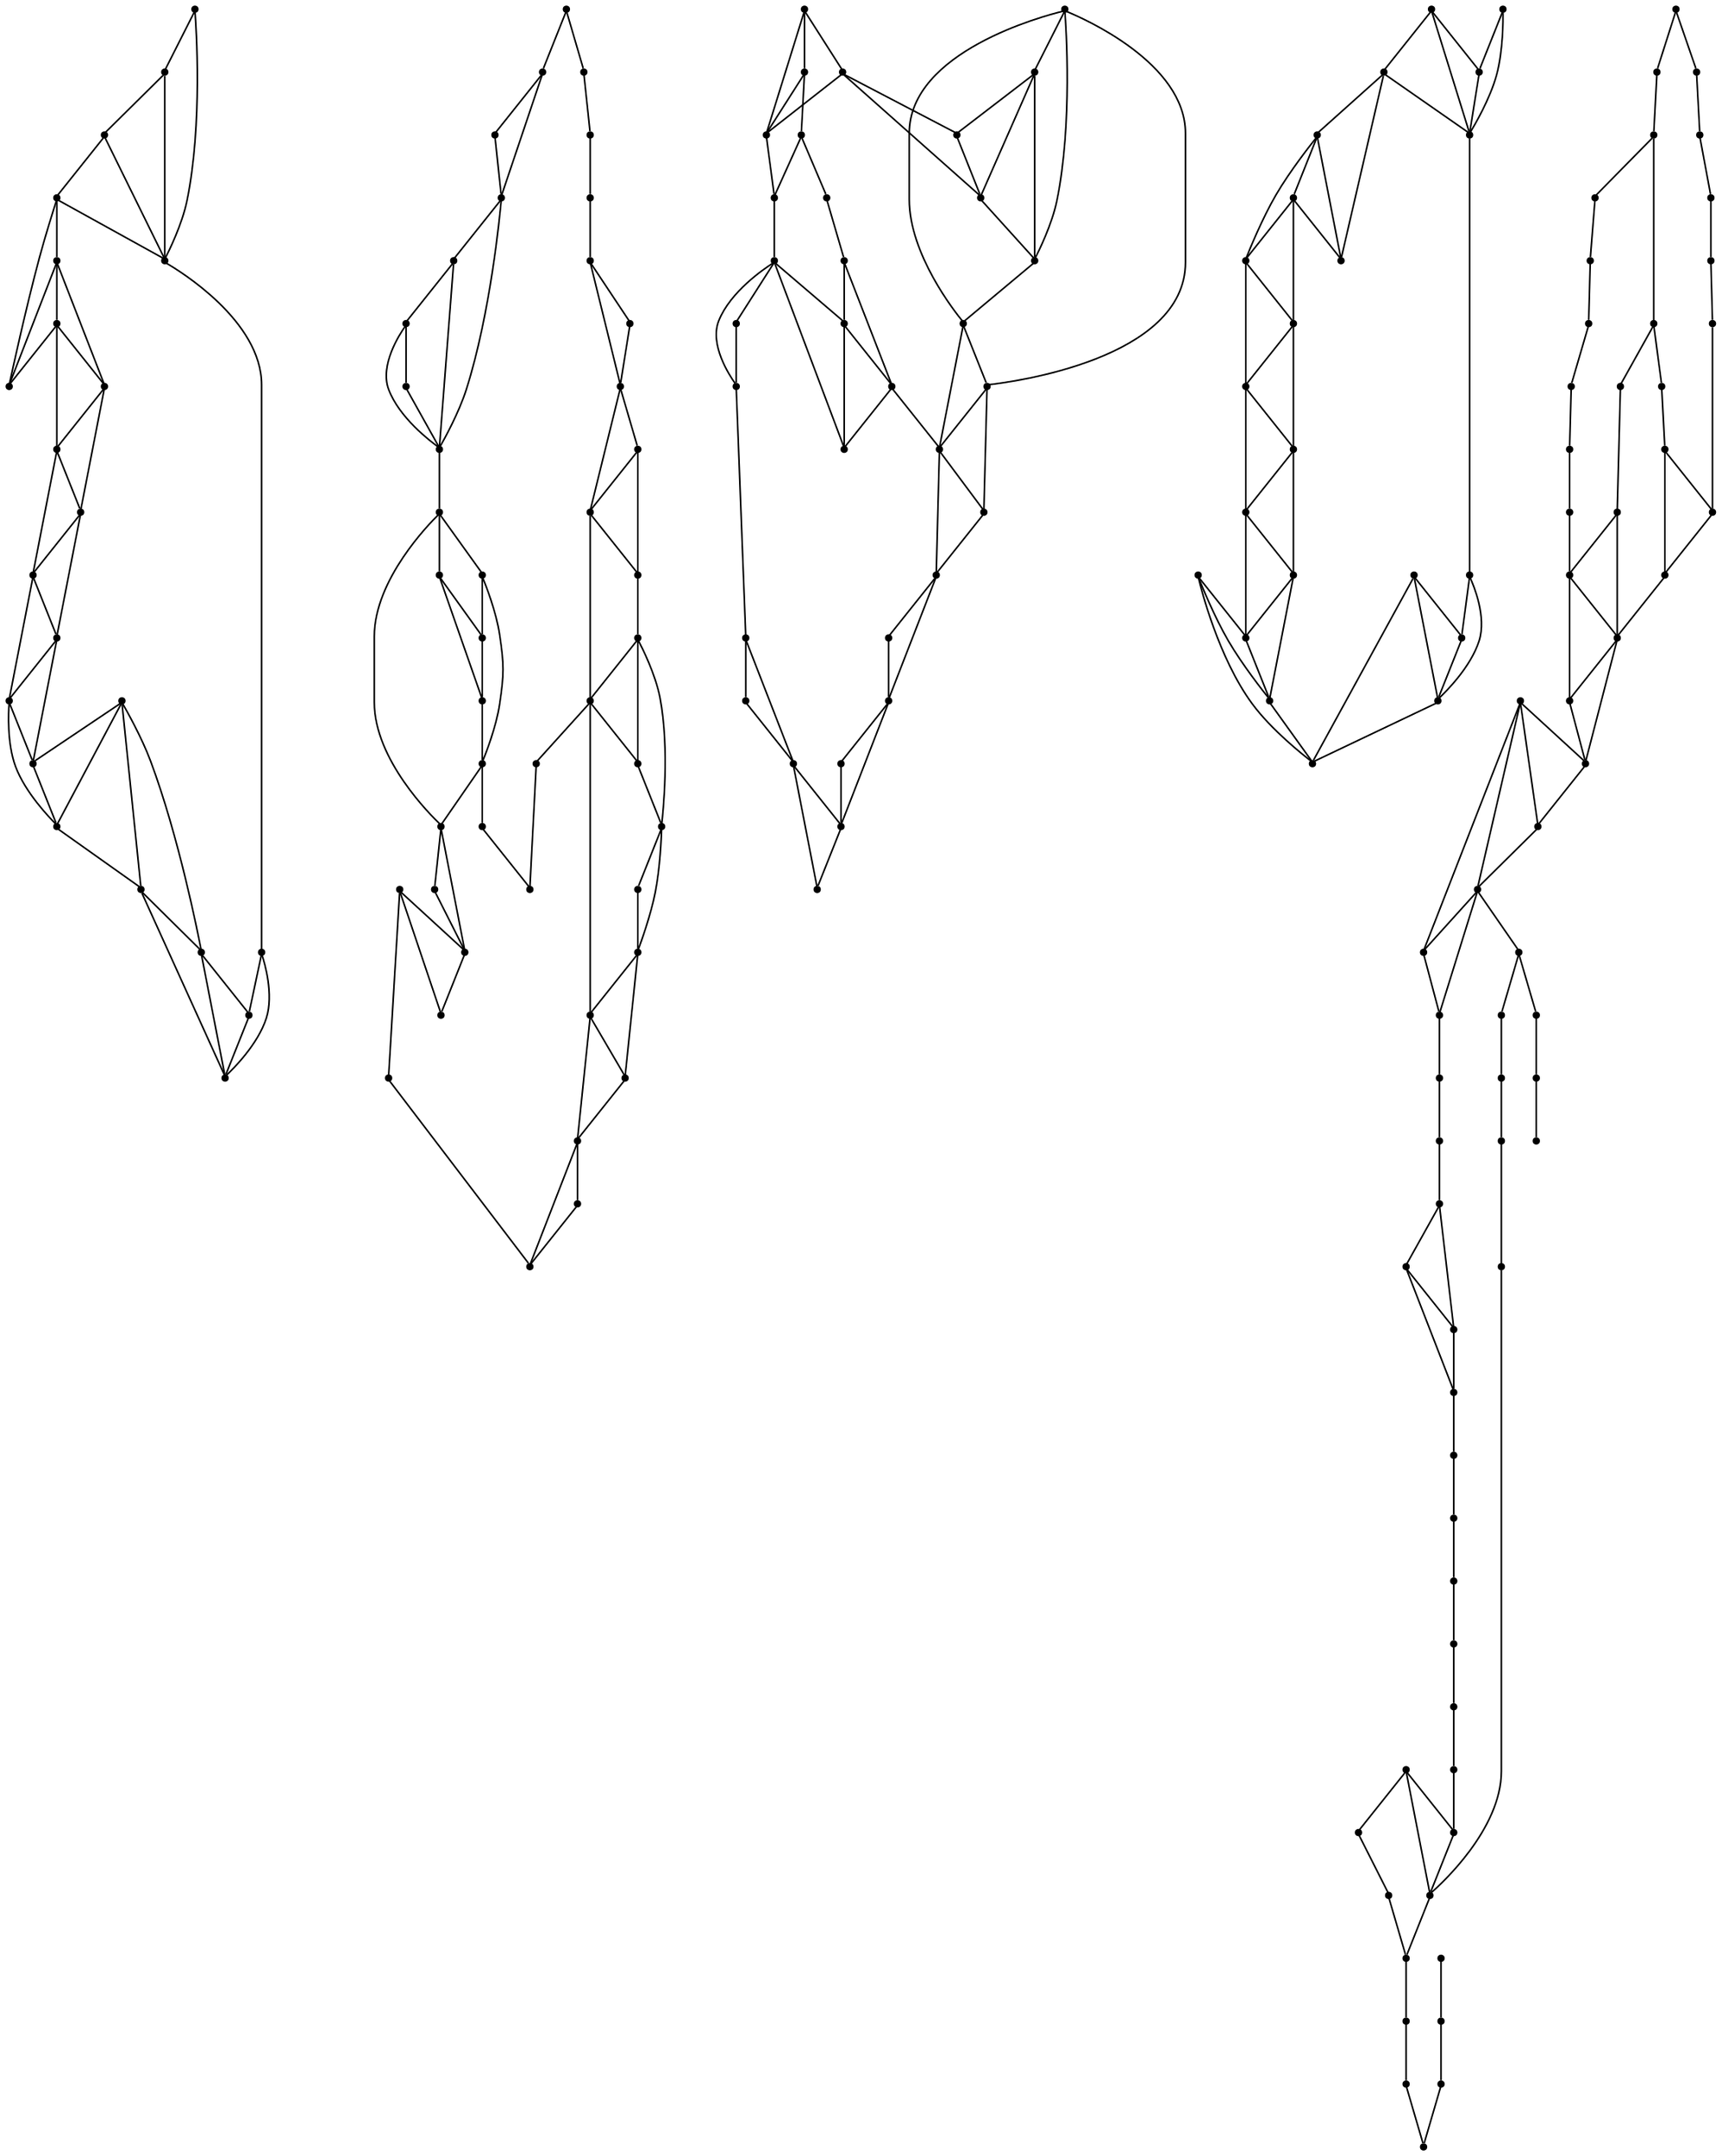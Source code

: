 graph {
  node [shape=point,comment="{\"directed\":false,\"doi\":\"10.1007/11618058_3\",\"figure\":\"6 (1)\"}"]

  v0 [pos="1218.4631586119185,1553.609418078681"]
  v1 [pos="1217.6473292151163,1567.6073225383163"]
  v2 [pos="1215.2875,1579.6771518433295"]
  v3 [pos="1216.2043105014534,1538.642803037584"]
  v4 [pos="1211.5868095930232,1524.0157596314152"]
  v5 [pos="1207.7256495276163,1588.343762561103"]
  v6 [pos="1204.6459484011625,1510.9010847453474"]
  v7 [pos="1205.0585528706397,1594.1094867432316"]
  v8 [pos="1195.8766170058138,1500.389654640774"]
  v9 [pos="1182.7856377180233,1593.4437584920925"]
  v10 [pos="1185.7413699127908,1493.3469287598334"]
  v11 [pos="1174.8445993822675,1490.3531543457707"]
  v12 [pos="1163.7842114825582,1491.6521223430038"]
  v13 [pos="1132.4939634811046,1577.3022166931828"]
  v14 [pos="1180.3320448764534,1760.792747343004"]
  v15 [pos="1180.2539562136628,1752.4823339824081"]
  v16 [pos="1179.4725290697675,1769.069877469957"]
  v17 [pos="1177.1554006177325,1776.4052542094591"]
  v18 [pos="1178.7776162790697,1744.0271528605822"]
  v19 [pos="1176.7813953488371,1736.440737251858"]
  v20 [pos="1174.5768531976746,1783.8344725016952"]
  v21 [pos="1172.2847156613373,1728.4115624471706"]
  v22 [pos="1168.9580305232557,1787.7562991821967"]
  v23 [pos="1170.609434047965,1724.313623909573"]
  v24 [pos="1167.758848110465,1796.5146851583522"]
  v25 [pos="1153.2436727834304,1497.1605451945663"]
  v26 [pos="1158.3456349927328,1713.8687920614282"]
  v27 [pos="1152.0716433502907,1787.9344137553576"]
  v28 [pos="1162.9673646438955,1803.3948731466335"]
  v29 [pos="1160.4168922601743,1803.0646793091498"]
  v30 [pos="1143.7075081758721,1506.3719900493027"]
  v31 [pos="1157.1985646802325,1801.280259295722"]
  v32 [pos="1150.5421738735465,1801.8073868795436"]
  v33 [pos="1154.776258175872,1708.4022037232123"]
  v34 [pos="1149.9472565406977,1704.1927806580268"]
  v35 [pos="1137.682503633721,1706.3396287008327"]
  v36 [pos="1156.0650072674418,1719.4969646179877"]
  v37 [pos="1155.3722247456396,1740.373022560696"]
  v38 [pos="1155.4659883720929,1716.3844577515326"]
  v39 [pos="1153.1488917151164,1704.528156125963"]
  v40 [pos="1152.0174327761627,1701.9907148723007"]
  v41 [pos="1136.0113235828487,1518.66043329678"]
  v42 [pos="1148.1386264534883,1700.8719595317248"]
  v43 [pos="1126.1501498909884,1802.0844292684596"]
  v44 [pos="1130.515515988372,1805.938640439928"]
  v45 [pos="1129.8476925872092,1532.7010623657904"]
  v46 [pos="1094.0409883720931,1715.652163033108"]
  v47 [pos="1127.473269440407,1548.1345009847682"]
  v48 [pos="1124.1497320130811,1561.6823665344914"]
  v49 [pos="1118.911273619186,1588.335497383694"]
  v50 [pos="1120.316710574128,1580.922936602851"]
  v51 [pos="1115.4105741279068,1804.1344157898627"]
  v52 [pos="1107.7101925872093,1801.2813083374701"]
  v53 [pos="1099.715992914244,1797.807390694241"]
  v54 [pos="1092.9939135174418,1792.2271243775092"]
  v55 [pos="1087.1887400072674,1785.3854648316108"]
  v56 [pos="1081.4886809593022,1731.0406835917831"]
  v57 [pos="1083.2692360101744,1723.7053386414252"]
  v58 [pos="1086.9688771802325,1710.6187971476913"]
  v59 [pos="1086.0145167151163,1714.0532008850773"]
  v60 [pos="1082.642046693314,1777.3063174927436"]
  v61 [pos="1079.4247683502906,1768.3865698222519"]
  v62 [pos="1078.1088662790698,1740.0469613119167"]
  v63 [pos="1077.5598292151162,1758.9574011210802"]
  v64 [pos="1077.3212390988372,1749.3365120931667"]
  v65 [pos="1035.1008993459302,1599.4011394226752"]
  v66 [pos="1034.9039448582848,1603.5343956991237"]
  v67 [pos="1037.6398937136628,1590.778206988593"]
  v68 [pos="1035.856238644622,1584.0199303670925"]
  v69 [pos="1033.513070039971,1577.4281652812363"]
  v70 [pos="1026.2961005632267,1571.6146620158554"]
  v71 [pos="1021.2441042877907,1618.143796130439"]
  v72 [pos="1023.798773619186,1568.2812523885768"]
  v73 [pos="1002.8063249454942,1563.3313012167018"]
  v74 [pos="985.3416333575583,1645.1729925517443"]
  v75 [pos="974.4020825763081,1566.1989998861354"]
  v76 [pos="981.5752861555233,1556.1563642863632"]
  v77 [pos="977.9433525617733,1654.5032334371606"]
  v78 [pos="969.593890806686,1647.4511615479191"]
  v79 [pos="966.0348791787791,1549.8802653992377"]
  v80 [pos="962.9885151707849,1622.6813785278998"]
  v81 [pos="958.3543218568313,1547.1073937459987"]
  v82 [pos="964.7221725109011,1640.5761234009467"]
  v83 [pos="962.155007721657,1639.7480479920112"]
  v84 [pos="945.2216592478197,1628.9135766073268"]
  v85 [pos="951.0091865007267,1542.7563500448268"]
  v86 [pos="952.3344363190406,1636.6729251587592"]
  v87 [pos="944.5017396438953,1543.0740189596218"]
  v88 [pos="943.6755450581395,1637.319897815009"]
  v89 [pos="938.9454737463662,1545.659430031399"]
  v90 [pos="932.345296602471,1595.2480149313014"]
  v91 [pos="939.6716728742732,1628.1730167114936"]
  v92 [pos="934.6249068859012,1551.3896775289577"]
  v93 [pos="931.4691042877907,1601.881360217353"]
  v94 [pos="931.5201353561046,1559.3146793091498"]
  v95 [pos="930.155300690407,1569.8156825745307"]
  v96 [pos="929.5051712390988,1580.5104406718615"]
  v97 [pos="831.479671602471,1530.6157263163927"]
  v98 [pos="830.4159202398256,1548.8771589640978"]
  v99 [pos="827.3372206577035,1564.61990595303"]
  v100 [pos="828.5332871547964,1511.0938541138373"]
  v101 [pos="822.508219022529,1492.0104495728217"]
  v102 [pos="817.4728992550872,1575.9261282328964"]
  v103 [pos="813.4554664789244,1474.9021363302272"]
  v104 [pos="813.9930891170059,1583.4479800903998"]
  v105 [pos="802.0158589207849,1461.1927501404484"]
  v106 [pos="784.9376839571221,1582.5782291138373"]
  v107 [pos="788.7956804142442,1452.0021589640978"]
  v108 [pos="774.5805550508721,1448.099024300198"]
  v109 [pos="760.1538971656977,1449.7938307170273"]
  v110 [pos="719.3348610101744,1561.5240248088242"]
  v111 [pos="746.4013422056687,1456.97715998135"]
  v112 [pos="733.9615257085757,1468.9948868795434"]
  v113 [pos="723.9221566133721,1485.0261203491887"]
  v114 [pos="715.8800417877907,1503.339591825426"]
  v115 [pos="712.785714934593,1523.4740726196965"]
  v116 [pos="708.4484397710755,1541.1480418884953"]
  v117 [pos="701.6138376635175,1575.9157331828476"]
  v118 [pos="703.4506381722383,1566.2469697042504"]
  v119 [pos="706.2688885356105,1709.0562971476913"]
  v120 [pos="706.7533498364826,1714.421923164944"]
  v121 [pos="706.7731263626454,1697.3614843730331"]
  v122 [pos="706.5605922965116,1725.6271831238469"]
  v123 [pos="706.1271779614826,1730.0354790731471"]
  v124 [pos="706.5439316860466,1689.8896368388534"]
  v125 [pos="705.5187318313954,1735.239648028632"]
  v126 [pos="706.2438658248545,1682.881338600735"]
  v127 [pos="703.7277797965115,1739.7094241821965"]
  v128 [pos="704.4060319767442,1747.0469625834826"]
  v129 [pos="705.6062477289245,1678.1219951355658"]
  v130 [pos="704.7759038880814,1674.9990614299181"]
  v131 [pos="701.0147869731105,1782.9907250448268"]
  v132 [pos="699.7968454760174,1788.9438144409858"]
  v133 [pos="701.4377566315408,1719.0844686869982"]
  v134 [pos="700.4292650799418,1679.1771721883813"]
  v135 [pos="697.6922669876453,1807.6969615662297"]
  v136 [pos="699.3832076671512,1710.3854648316105"]
  v137 [pos="694.933441587936,1696.6656835917834"]
  v138 [pos="695.6252384629361,1819.2562890096706"]
  v139 [pos="696.7744231468023,1708.4271264120143"]
  v140 [pos="693.2570789425872,1830.8219107035995"]
  v141 [pos="693.103922147529,1712.4510916118027"]
  v142 [pos="690.7295307957849,1839.153145953437"]
  v143 [pos="692.4839980014535,1708.336495562812"]
  v144 [pos="686.1776230922965,1725.5938045227726"]
  v145 [pos="688.0071425327035,1845.1385966980658"]
  v146 [pos="685.1149368640988,1848.185522560696"]
  v147 [pos="682.0768713662791,1848.3282240275744"]
  v148 [pos="663.3858920784883,1787.7313447042507"]
  v149 [pos="678.8637740734011,1845.6271640503608"]
  v150 [pos="675.6058934411337,1839.8480248495143"]
  v151 [pos="672.0166765079941,1832.0157202128769"]
  v152 [pos="668.9067064861919,1820.1010855082873"]
  v153 [pos="664.210004087936,1810.2729630514186"]
  v154 [pos="652.230691315407,1792.101080422024"]
  v155 [pos="645.1168650072675,1784.6312991821967"]
  v156 [pos="636.1923101380814,1779.1864864075385"]
  v157 [pos="628.8013422056686,1773.9688388550483"]
  v158 [pos="618.9661768713663,1761.3010875427924"]
  v159 [pos="615.4551280886628,1766.705242002428"]
  v160 [pos="604.483273528343,1730.7261618022326"]
  v161 [pos="610.6511014716571,1753.7604800903998"]
  v162 [pos="604.2248909883721,1774.590666298489"]
  v163 [pos="604.8843999818314,1744.1219798767765"]
  v164 [pos="600.8398937136628,1737.1563426697453"]
  v165 [pos="600.8701149164244,1723.672977292955"]
  v166 [pos="597.397569949128,1712.7177389506699"]
  v167 [pos="601.036800508721,1727.1031530742052"]
  v168 [pos="601.6744186046511,1732.9385908488632"]
  v169 [pos="593.7260674055233,1731.1199021383327"]
  v170 [pos="596.834988190407,1774.1532158895534"]
  v171 [pos="595.6868527434592,1771.2313167298041"]
  v172 [pos="595.1190248001453,1707.1938347860378"]
  v173 [pos="594.6012104832848,1768.0594595317248"]
  v174 [pos="593.8312931504361,1762.4156785055202"]
  v175 [pos="592.1069994549418,1704.4188014710148"]
  v176 [pos="593.003031885901,1746.8688480103217"]
  v177 [pos="591.9528252180232,1722.7760783875187"]
  v178 [pos="591.7277797965116,1717.7354963664416"]
  v179 [pos="591.3225040879361,1708.7104630514186"]
  v180 [pos="591.2922828851745,1712.5136526469591"]

  v0 -- v1 [id="-1",pos="1218.4631586119185,1553.609418078681 1217.6473292151163,1567.6073225383163 1217.6473292151163,1567.6073225383163 1217.6473292151163,1567.6073225383163"]
  v180 -- v179 [id="-2",pos="591.2922828851745,1712.5136526469591 591.3225040879361,1708.7104630514186 591.3225040879361,1708.7104630514186 591.3225040879361,1708.7104630514186"]
  v178 -- v180 [id="-9",pos="591.7277797965116,1717.7354963664416 591.2922828851745,1712.5136526469591 591.2922828851745,1712.5136526469591 591.2922828851745,1712.5136526469591"]
  v178 -- v177 [id="-18",pos="591.7277797965116,1717.7354963664416 591.9528252180232,1722.7760783875187 591.9528252180232,1722.7760783875187 591.9528252180232,1722.7760783875187"]
  v179 -- v175 [id="-28",pos="591.3225040879361,1708.7104630514186 592.1069994549418,1704.4188014710148 592.1069994549418,1704.4188014710148 592.1069994549418,1704.4188014710148"]
  v177 -- v169 [id="-44",pos="591.9528252180232,1722.7760783875187 592.1434683866279,1731.877214912991 592.1434683866279,1731.877214912991 592.1434683866279,1731.877214912991 593.7260674055233,1731.1199021383327 593.7260674055233,1731.1199021383327 593.7260674055233,1731.1199021383327"]
  v1 -- v2 [id="-47",pos="1217.6473292151163,1567.6073225383163 1215.2875,1579.6771518433295 1215.2875,1579.6771518433295 1215.2875,1579.6771518433295"]
  v176 -- v174 [id="-68",pos="593.003031885901,1746.8688480103217 593.8312931504361,1762.4156785055202 593.8312931504361,1762.4156785055202 593.8312931504361,1762.4156785055202"]
  v175 -- v172 [id="-74",pos="592.1069994549418,1704.4188014710148 593.7646348110464,1704.9229455038112 593.7646348110464,1704.9229455038112 593.7646348110464,1704.9229455038112 595.1190248001453,1707.1938347860378 595.1190248001453,1707.1938347860378 595.1190248001453,1707.1938347860378"]
  v174 -- v173 [id="-80",pos="593.8312931504361,1762.4156785055202 594.6012104832848,1768.0594595317248 594.6012104832848,1768.0594595317248 594.6012104832848,1768.0594595317248"]
  v169 -- v176 [id="-86",pos="593.7260674055233,1731.1199021383327 593.003031885901,1746.8688480103217 593.003031885901,1746.8688480103217 593.003031885901,1746.8688480103217"]
  v173 -- v171 [id="-94",pos="594.6012104832848,1768.0594595317248 595.6868527434592,1771.2313167298041 595.6868527434592,1771.2313167298041 595.6868527434592,1771.2313167298041"]
  v172 -- v166 [id="-103",pos="595.1190248001453,1707.1938347860378 597.397569949128,1712.7177389506699 597.397569949128,1712.7177389506699 597.397569949128,1712.7177389506699"]
  v169 -- v164 [id="-105",pos="593.7260674055233,1731.1199021383327 600.8398937136628,1737.1563426697453 600.8398937136628,1737.1563426697453 600.8398937136628,1737.1563426697453"]
  v171 -- v170 [id="-112",pos="595.6868527434592,1771.2313167298041 596.834988190407,1774.1532158895534 596.834988190407,1774.1532158895534 596.834988190407,1774.1532158895534"]
  v166 -- v165 [id="-142",pos="597.397569949128,1712.7177389506699 600.8701149164244,1723.672977292955 600.8701149164244,1723.672977292955 600.8701149164244,1723.672977292955"]
  v165 -- v160 [id="-143",pos="600.8701149164244,1723.672977292955 604.483273528343,1730.7261618022326 604.483273528343,1730.7261618022326 604.483273528343,1730.7261618022326"]
  v167 -- v165 [id="-156",pos="601.036800508721,1727.1031530742052 600.8701149164244,1723.672977292955 600.8701149164244,1723.672977292955 600.8701149164244,1723.672977292955"]
  v164 -- v168 [id="-157",pos="600.8398937136628,1737.1563426697453 601.6744186046511,1732.9385908488632 601.6744186046511,1732.9385908488632 601.6744186046511,1732.9385908488632"]
  v168 -- v167 [id="-167",pos="601.6744186046511,1732.9385908488632 601.036800508721,1727.1031530742052 601.036800508721,1727.1031530742052 601.036800508721,1727.1031530742052"]
  v164 -- v163 [id="-177",pos="600.8398937136628,1737.1563426697453 604.8843999818314,1744.1219798767765 604.8843999818314,1744.1219798767765 604.8843999818314,1744.1219798767765"]
  v160 -- v167 [id="-185",pos="604.483273528343,1730.7261618022326 601.036800508721,1727.1031530742052 601.036800508721,1727.1031530742052 601.036800508721,1727.1031530742052"]
  v163 -- v161 [id="-201",pos="604.8843999818314,1744.1219798767765 610.6511014716571,1753.7604800903998 610.6511014716571,1753.7604800903998 610.6511014716571,1753.7604800903998"]
  v162 -- v159 [id="-202",pos="604.2248909883721,1774.590666298489 615.4551280886628,1766.705242002428 615.4551280886628,1766.705242002428 615.4551280886628,1766.705242002428"]
  v160 -- v158 [id="-203",pos="604.483273528343,1730.7261618022326 618.9661768713663,1761.3010875427924 618.9661768713663,1761.3010875427924 618.9661768713663,1761.3010875427924"]
  v161 -- v159 [id="-212",pos="610.6511014716571,1753.7604800903998 615.4551280886628,1766.705242002428 615.4551280886628,1766.705242002428 615.4551280886628,1766.705242002428"]
  v161 -- v158 [id="-214",pos="610.6511014716571,1753.7604800903998 618.9661768713663,1761.3010875427924 618.9661768713663,1761.3010875427924 618.9661768713663,1761.3010875427924"]
  v159 -- v158 [id="-219",pos="615.4551280886628,1766.705242002428 618.9661768713663,1761.3010875427924 618.9661768713663,1761.3010875427924 618.9661768713663,1761.3010875427924"]
  v159 -- v157 [id="-222",pos="615.4551280886628,1766.705242002428 628.8013422056686,1773.9688388550483 628.8013422056686,1773.9688388550483 628.8013422056686,1773.9688388550483"]
  v158 -- v157 [id="-231",pos="618.9661768713663,1761.3010875427924 628.8013422056686,1773.9688388550483 628.8013422056686,1773.9688388550483 628.8013422056686,1773.9688388550483"]
  v158 -- v156 [id="-232",pos="618.9661768713663,1761.3010875427924 636.1923101380814,1779.1864864075385 636.1923101380814,1779.1864864075385 636.1923101380814,1779.1864864075385"]
  v157 -- v156 [id="-239",pos="628.8013422056686,1773.9688388550483 636.1923101380814,1779.1864864075385 636.1923101380814,1779.1864864075385 636.1923101380814,1779.1864864075385"]
  v156 -- v155 [id="-241",pos="636.1923101380814,1779.1864864075385 645.1168650072675,1784.6312991821967 645.1168650072675,1784.6312991821967 645.1168650072675,1784.6312991821967"]
  v155 -- v154 [id="-250",pos="645.1168650072675,1784.6312991821967 652.230691315407,1792.101080422024 652.230691315407,1792.101080422024 652.230691315407,1792.101080422024"]
  v155 -- v148 [id="-260",pos="645.1168650072675,1784.6312991821967 663.3858920784883,1787.7313447042507 663.3858920784883,1787.7313447042507 663.3858920784883,1787.7313447042507"]
  v154 -- v156 [id="-261",pos="652.230691315407,1792.101080422024 636.1923101380814,1779.1864864075385 636.1923101380814,1779.1864864075385 636.1923101380814,1779.1864864075385"]
  v154 -- v153 [id="-266",pos="652.230691315407,1792.101080422024 664.210004087936,1810.2729630514186 664.210004087936,1810.2729630514186 664.210004087936,1810.2729630514186"]
  v154 -- v148 [id="-267",pos="652.230691315407,1792.101080422024 663.3858920784883,1787.7313447042507 663.3858920784883,1787.7313447042507 663.3858920784883,1787.7313447042507"]
  v148 -- v144 [id="-276",pos="663.3858920784883,1787.7313447042507 686.1776230922965,1725.5938045227726 686.1776230922965,1725.5938045227726 686.1776230922965,1725.5938045227726"]
  v148 -- v153 [id="-277",pos="663.3858920784883,1787.7313447042507 664.210004087936,1810.2729630514186 664.210004087936,1810.2729630514186 664.210004087936,1810.2729630514186"]
  v148 -- v152 [id="-279",pos="663.3858920784883,1787.7313447042507 668.9067064861919,1820.1010855082873 668.9067064861919,1820.1010855082873 668.9067064861919,1820.1010855082873"]
  v153 -- v152 [id="-285",pos="664.210004087936,1810.2729630514186 668.9067064861919,1820.1010855082873 668.9067064861919,1820.1010855082873 668.9067064861919,1820.1010855082873"]
  v152 -- v151 [id="-286",pos="668.9067064861919,1820.1010855082873 672.0166765079941,1832.0157202128769 672.0166765079941,1832.0157202128769 672.0166765079941,1832.0157202128769"]
  v151 -- v150 [id="-296",pos="672.0166765079941,1832.0157202128769 675.6058934411337,1839.8480248495143 675.6058934411337,1839.8480248495143 675.6058934411337,1839.8480248495143"]
  v150 -- v149 [id="-306",pos="675.6058934411337,1839.8480248495143 678.8637740734011,1845.6271640503608 678.8637740734011,1845.6271640503608 678.8637740734011,1845.6271640503608"]
  v149 -- v147 [id="-316",pos="678.8637740734011,1845.6271640503608 682.0768713662791,1848.3282240275744 682.0768713662791,1848.3282240275744 682.0768713662791,1848.3282240275744"]
  v149 -- v146 [id="-325",pos="678.8637740734011,1845.6271640503608 685.1149368640988,1848.185522560696 685.1149368640988,1848.185522560696 685.1149368640988,1848.185522560696"]
  v147 -- v145 [id="-331",pos="682.0768713662791,1848.3282240275744 688.0071425327035,1845.1385966980658 688.0071425327035,1845.1385966980658 688.0071425327035,1845.1385966980658"]
  v147 -- v146 [id="-333",pos="682.0768713662791,1848.3282240275744 685.1149368640988,1848.185522560696 685.1149368640988,1848.185522560696 685.1149368640988,1848.185522560696"]
  v146 -- v145 [id="-340",pos="685.1149368640988,1848.185522560696 688.0071425327035,1845.1385966980658 688.0071425327035,1845.1385966980658 688.0071425327035,1845.1385966980658"]
  v145 -- v142 [id="-341",pos="688.0071425327035,1845.1385966980658 690.7295307957849,1839.153145953437 690.7295307957849,1839.153145953437 690.7295307957849,1839.153145953437"]
  v144 -- v143 [id="-347",pos="686.1776230922965,1725.5938045227726 692.4839980014535,1708.336495562812 692.4839980014535,1708.336495562812 692.4839980014535,1708.336495562812"]
  v143 -- v137 [id="-348",pos="692.4839980014535,1708.336495562812 694.933441587936,1696.6656835917834 694.933441587936,1696.6656835917834 694.933441587936,1696.6656835917834"]
  v144 -- v141 [id="-350",pos="686.1776230922965,1725.5938045227726 693.103922147529,1712.4510916118027 693.103922147529,1712.4510916118027 693.103922147529,1712.4510916118027"]
  v142 -- v140 [id="-360",pos="690.7295307957849,1839.153145953437 693.2570789425872,1830.8219107035995 693.2570789425872,1830.8219107035995 693.2570789425872,1830.8219107035995"]
  v140 -- v138 [id="-370",pos="693.2570789425872,1830.8219107035995 695.6252384629361,1819.2562890096706 695.6252384629361,1819.2562890096706 695.6252384629361,1819.2562890096706"]
  v138 -- v135 [id="-386",pos="695.6252384629361,1819.2562890096706 697.6922669876453,1807.6969615662297 697.6922669876453,1807.6969615662297 697.6922669876453,1807.6969615662297"]
  v141 -- v139 [id="-392",pos="693.103922147529,1712.4510916118027 696.7744231468023,1708.4271264120143 696.7744231468023,1708.4271264120143 696.7744231468023,1708.4271264120143"]
  v135 -- v132 [id="-406",pos="697.6922669876453,1807.6969615662297 699.7968454760174,1788.9438144409858 699.7968454760174,1788.9438144409858 699.7968454760174,1788.9438144409858"]
  v132 -- v131 [id="-430",pos="699.7968454760174,1788.9438144409858 701.0147869731105,1782.9907250448268 701.0147869731105,1782.9907250448268 701.0147869731105,1782.9907250448268"]
  v139 -- v136 [id="-434",pos="696.7744231468023,1708.4271264120143 699.3832076671512,1710.3854648316105 699.3832076671512,1710.3854648316105 699.3832076671512,1710.3854648316105"]
  v137 -- v134 [id="-447",pos="694.933441587936,1696.6656835917834 700.4292650799418,1679.1771721883813 700.4292650799418,1679.1771721883813 700.4292650799418,1679.1771721883813"]
  v131 -- v128 [id="-456",pos="701.0147869731105,1782.9907250448268 704.4060319767442,1747.0469625834826 704.4060319767442,1747.0469625834826 704.4060319767442,1747.0469625834826"]
  v128 -- v127 [id="-457",pos="704.4060319767442,1747.0469625834826 703.7277797965115,1739.7094241821965 703.7277797965115,1739.7094241821965 703.7277797965115,1739.7094241821965"]
  v136 -- v133 [id="-462",pos="699.3832076671512,1710.3854648316105 701.4377566315408,1719.0844686869982 701.4377566315408,1719.0844686869982 701.4377566315408,1719.0844686869982"]
  v117 -- v118 [id="-484",pos="701.6138376635175,1575.9157331828476 703.4506381722383,1566.2469697042504 703.4506381722383,1566.2469697042504 703.4506381722383,1566.2469697042504"]
  v133 -- v127 [id="-487",pos="701.4377566315408,1719.0844686869982 703.7277797965115,1739.7094241821965 703.7277797965115,1739.7094241821965 703.7277797965115,1739.7094241821965"]
  v117 -- v110 [id="-491",pos="701.6138376635175,1575.9157331828476 719.3348610101744,1561.5240248088242 719.3348610101744,1561.5240248088242 719.3348610101744,1561.5240248088242"]
  v127 -- v120 [id="-500",pos="703.7277797965115,1739.7094241821965 706.7533498364826,1714.421923164944 706.7533498364826,1714.421923164944 706.7533498364826,1714.421923164944"]
  v120 -- v119 [id="-501",pos="706.7533498364826,1714.421923164944 706.2688885356105,1709.0562971476913 706.2688885356105,1709.0562971476913 706.2688885356105,1709.0562971476913"]
  v127 -- v125 [id="-514",pos="703.7277797965115,1739.7094241821965 705.5187318313954,1735.239648028632 705.5187318313954,1735.239648028632 705.5187318313954,1735.239648028632"]
  v125 -- v123 [id="-523",pos="705.5187318313954,1735.239648028632 706.1271779614826,1730.0354790731471 706.1271779614826,1730.0354790731471 706.1271779614826,1730.0354790731471"]
  v130 -- v129 [id="-524",pos="704.7759038880814,1674.9990614299181 705.6062477289245,1678.1219951355658 705.6062477289245,1678.1219951355658 705.6062477289245,1678.1219951355658"]
  v118 -- v110 [id="-527",pos="703.4506381722383,1566.2469697042504 719.3348610101744,1561.5240248088242 719.3348610101744,1561.5240248088242 719.3348610101744,1561.5240248088242"]
  v129 -- v126 [id="-541",pos="705.6062477289245,1678.1219951355658 706.2438658248545,1682.881338600735 706.2438658248545,1682.881338600735 706.2438658248545,1682.881338600735"]
  v123 -- v122 [id="-546",pos="706.1271779614826,1730.0354790731471 706.5605922965116,1725.6271831238469 706.5605922965116,1725.6271831238469 706.5605922965116,1725.6271831238469"]
  v125 -- v128 [id="-551",pos="705.5187318313954,1735.239648028632 704.4060319767442,1747.0469625834826 704.4060319767442,1747.0469625834826 704.4060319767442,1747.0469625834826"]
  v122 -- v120 [id="-561",pos="706.5605922965116,1725.6271831238469 706.7533498364826,1714.421923164944 706.7533498364826,1714.421923164944 706.7533498364826,1714.421923164944"]
  v126 -- v124 [id="-563",pos="706.2438658248545,1682.881338600735 706.5439316860466,1689.8896368388534 706.5439316860466,1689.8896368388534 706.5439316860466,1689.8896368388534"]
  v119 -- v121 [id="-566",pos="706.2688885356105,1709.0562971476913 706.7731263626454,1697.3614843730331 706.7731263626454,1697.3614843730331 706.7731263626454,1697.3614843730331"]
  v121 -- v124 [id="-567",pos="706.7731263626454,1697.3614843730331 706.5439316860466,1689.8896368388534 706.5439316860466,1689.8896368388534 706.5439316860466,1689.8896368388534"]
  v116 -- v115 [id="-628",pos="708.4484397710755,1541.1480418884953 712.785714934593,1523.4740726196965 712.785714934593,1523.4740726196965 712.785714934593,1523.4740726196965"]
  v115 -- v114 [id="-629",pos="712.785714934593,1523.4740726196965 715.8800417877907,1503.339591825426 715.8800417877907,1503.339591825426 715.8800417877907,1503.339591825426"]
  v116 -- v118 [id="-630",pos="708.4484397710755,1541.1480418884953 703.4506381722383,1566.2469697042504 703.4506381722383,1566.2469697042504 703.4506381722383,1566.2469697042504"]
  v116 -- v110 [id="-635",pos="708.4484397710755,1541.1480418884953 719.3348610101744,1561.5240248088242 719.3348610101744,1561.5240248088242 719.3348610101744,1561.5240248088242"]
  v115 -- v113 [id="-640",pos="712.785714934593,1523.4740726196965 723.9221566133721,1485.0261203491887 723.9221566133721,1485.0261203491887 723.9221566133721,1485.0261203491887"]
  v115 -- v110 [id="-642",pos="712.785714934593,1523.4740726196965 719.3348610101744,1561.5240248088242 719.3348610101744,1561.5240248088242 719.3348610101744,1561.5240248088242"]
  v114 -- v113 [id="-649",pos="715.8800417877907,1503.339591825426 723.9221566133721,1485.0261203491887 723.9221566133721,1485.0261203491887 723.9221566133721,1485.0261203491887"]
  v113 -- v112 [id="-651",pos="723.9221566133721,1485.0261203491887 733.9615257085757,1468.9948868795434 733.9615257085757,1468.9948868795434 733.9615257085757,1468.9948868795434"]
  v110 -- v106 [id="-663",pos="719.3348610101744,1561.5240248088242 784.9376839571221,1582.5782291138373 784.9376839571221,1582.5782291138373 784.9376839571221,1582.5782291138373"]
  v113 -- v111 [id="-669",pos="723.9221566133721,1485.0261203491887 746.4013422056687,1456.97715998135 746.4013422056687,1456.97715998135 746.4013422056687,1456.97715998135"]
  v112 -- v114 [id="-675",pos="733.9615257085757,1468.9948868795434 715.8800417877907,1503.339591825426 715.8800417877907,1503.339591825426 715.8800417877907,1503.339591825426"]
  v112 -- v111 [id="-676",pos="733.9615257085757,1468.9948868795434 746.4013422056687,1456.97715998135 746.4013422056687,1456.97715998135 746.4013422056687,1456.97715998135"]
  v112 -- v109 [id="-677",pos="733.9615257085757,1468.9948868795434 760.1538971656977,1449.7938307170273 760.1538971656977,1449.7938307170273 760.1538971656977,1449.7938307170273"]
  v111 -- v109 [id="-684",pos="746.4013422056687,1456.97715998135 760.1538971656977,1449.7938307170273 760.1538971656977,1449.7938307170273 760.1538971656977,1449.7938307170273"]
  v111 -- v108 [id="-685",pos="746.4013422056687,1456.97715998135 774.5805550508721,1448.099024300198 774.5805550508721,1448.099024300198 774.5805550508721,1448.099024300198"]
  v109 -- v108 [id="-692",pos="760.1538971656977,1449.7938307170273 774.5805550508721,1448.099024300198 774.5805550508721,1448.099024300198 774.5805550508721,1448.099024300198"]
  v109 -- v107 [id="-694",pos="760.1538971656977,1449.7938307170273 788.7956804142442,1452.0021589640978 788.7956804142442,1452.0021589640978 788.7956804142442,1452.0021589640978"]
  v108 -- v105 [id="-702",pos="774.5805550508721,1448.099024300198 802.0158589207849,1461.1927501404484 802.0158589207849,1461.1927501404484 802.0158589207849,1461.1927501404484"]
  v108 -- v107 [id="-703",pos="774.5805550508721,1448.099024300198 788.7956804142442,1452.0021589640978 788.7956804142442,1452.0021589640978 788.7956804142442,1452.0021589640978"]
  v106 -- v102 [id="-706",pos="784.9376839571221,1582.5782291138373 817.4728992550872,1575.9261282328964 817.4728992550872,1575.9261282328964 817.4728992550872,1575.9261282328964"]
  v106 -- v104 [id="-708",pos="784.9376839571221,1582.5782291138373 813.9930891170059,1583.4479800903998 813.9930891170059,1583.4479800903998 813.9930891170059,1583.4479800903998"]
  v107 -- v103 [id="-716",pos="788.7956804142442,1452.0021589640978 813.4554664789244,1474.9021363302272 813.4554664789244,1474.9021363302272 813.4554664789244,1474.9021363302272"]
  v107 -- v105 [id="-717",pos="788.7956804142442,1452.0021589640978 802.0158589207849,1461.1927501404484 802.0158589207849,1461.1927501404484 802.0158589207849,1461.1927501404484"]
  v105 -- v101 [id="-724",pos="802.0158589207849,1461.1927501404484 822.508219022529,1492.0104495728217 822.508219022529,1492.0104495728217 822.508219022529,1492.0104495728217"]
  v105 -- v103 [id="-725",pos="802.0158589207849,1461.1927501404484 813.4554664789244,1474.9021363302272 813.4554664789244,1474.9021363302272 813.4554664789244,1474.9021363302272"]
  v103 -- v100 [id="-734",pos="813.4554664789244,1474.9021363302272 828.5332871547964,1511.0938541138373 828.5332871547964,1511.0938541138373 828.5332871547964,1511.0938541138373"]
  v103 -- v101 [id="-735",pos="813.4554664789244,1474.9021363302272 822.508219022529,1492.0104495728217 822.508219022529,1492.0104495728217 822.508219022529,1492.0104495728217"]
  v104 -- v102 [id="-736",pos="813.9930891170059,1583.4479800903998 817.4728992550872,1575.9261282328964 817.4728992550872,1575.9261282328964 817.4728992550872,1575.9261282328964"]
  v102 -- v99 [id="-738",pos="817.4728992550872,1575.9261282328964 827.3372206577035,1564.61990595303 827.3372206577035,1564.61990595303 827.3372206577035,1564.61990595303"]
  v102 -- v98 [id="-745",pos="817.4728992550872,1575.9261282328964 830.4159202398256,1548.8771589640978 830.4159202398256,1548.8771589640978 830.4159202398256,1548.8771589640978"]
  v101 -- v100 [id="-755",pos="822.508219022529,1492.0104495728217 828.5332871547964,1511.0938541138373 828.5332871547964,1511.0938541138373 828.5332871547964,1511.0938541138373"]
  v100 -- v97 [id="-756",pos="828.5332871547964,1511.0938541138373 831.479671602471,1530.6157263163927 831.479671602471,1530.6157263163927 831.479671602471,1530.6157263163927"]
  v99 -- v104 [id="-761",pos="827.3372206577035,1564.61990595303 813.9930891170059,1583.4479800903998 813.9930891170059,1583.4479800903998 813.9930891170059,1583.4479800903998"]
  v99 -- v98 [id="-762",pos="827.3372206577035,1564.61990595303 830.4159202398256,1548.8771589640978 830.4159202398256,1548.8771589640978 830.4159202398256,1548.8771589640978"]
  v98 -- v97 [id="-763",pos="830.4159202398256,1548.8771589640978 831.479671602471,1530.6157263163927 831.479671602471,1530.6157263163927 831.479671602471,1530.6157263163927"]
  v100 -- v98 [id="-773",pos="828.5332871547964,1511.0938541138373 830.4159202398256,1548.8771589640978 830.4159202398256,1548.8771589640978 830.4159202398256,1548.8771589640978"]
  v97 -- v101 [id="-783",pos="831.479671602471,1530.6157263163927 822.508219022529,1492.0104495728217 822.508219022529,1492.0104495728217 822.508219022529,1492.0104495728217"]
  v96 -- v95 [id="-792",pos="929.5051712390988,1580.5104406718615 930.155300690407,1569.8156825745307 930.155300690407,1569.8156825745307 930.155300690407,1569.8156825745307"]
  v95 -- v94 [id="-795",pos="930.155300690407,1569.8156825745307 931.5201353561046,1559.3146793091498 931.5201353561046,1559.3146793091498 931.5201353561046,1559.3146793091498"]
  v96 -- v93 [id="-798",pos="929.5051712390988,1580.5104406718615 931.4691042877907,1601.881360217353 931.4691042877907,1601.881360217353 931.4691042877907,1601.881360217353"]
  v96 -- v90 [id="-800",pos="929.5051712390988,1580.5104406718615 932.345296602471,1595.2480149313014 932.345296602471,1595.2480149313014 932.345296602471,1595.2480149313014"]
  v95 -- v92 [id="-804",pos="930.155300690407,1569.8156825745307 934.6249068859012,1551.3896775289577 934.6249068859012,1551.3896775289577 934.6249068859012,1551.3896775289577"]
  v95 -- v90 [id="-806",pos="930.155300690407,1569.8156825745307 932.345296602471,1595.2480149313014 932.345296602471,1595.2480149313014 932.345296602471,1595.2480149313014"]
  v93 -- v90 [id="-812",pos="931.4691042877907,1601.881360217353 932.345296602471,1595.2480149313014 932.345296602471,1595.2480149313014 932.345296602471,1595.2480149313014"]
  v94 -- v92 [id="-818",pos="931.5201353561046,1559.3146793091498 934.6249068859012,1551.3896775289577 934.6249068859012,1551.3896775289577 934.6249068859012,1551.3896775289577"]
  v92 -- v89 [id="-821",pos="934.6249068859012,1551.3896775289577 938.9454737463662,1545.659430031399 938.9454737463662,1545.659430031399 938.9454737463662,1545.659430031399"]
  v93 -- v91 [id="-822",pos="931.4691042877907,1601.881360217353 939.6716728742732,1628.1730167114936 939.6716728742732,1628.1730167114936 939.6716728742732,1628.1730167114936"]
  v90 -- v84 [id="-832",pos="932.345296602471,1595.2480149313014 945.2216592478197,1628.9135766073268 945.2216592478197,1628.9135766073268 945.2216592478197,1628.9135766073268"]
  v92 -- v87 [id="-838",pos="934.6249068859012,1551.3896775289577 944.5017396438953,1543.0740189596218 944.5017396438953,1543.0740189596218 944.5017396438953,1543.0740189596218"]
  v89 -- v94 [id="-844",pos="938.9454737463662,1545.659430031399 931.5201353561046,1559.3146793091498 931.5201353561046,1559.3146793091498 931.5201353561046,1559.3146793091498"]
  v89 -- v87 [id="-847",pos="938.9454737463662,1545.659430031399 944.5017396438953,1543.0740189596218 944.5017396438953,1543.0740189596218 944.5017396438953,1543.0740189596218"]
  v87 -- v85 [id="-849",pos="944.5017396438953,1543.0740189596218 951.0091865007267,1542.7563500448268 951.0091865007267,1542.7563500448268 951.0091865007267,1542.7563500448268"]
  v91 -- v88 [id="-854",pos="939.6716728742732,1628.1730167114936 943.6755450581395,1637.319897815009 943.6755450581395,1637.319897815009 943.6755450581395,1637.319897815009"]
  v91 -- v84 [id="-863",pos="939.6716728742732,1628.1730167114936 945.2216592478197,1628.9135766073268 945.2216592478197,1628.9135766073268 945.2216592478197,1628.9135766073268"]
  v88 -- v86 [id="-870",pos="943.6755450581395,1637.319897815009 952.3344363190406,1636.6729251587592 952.3344363190406,1636.6729251587592 952.3344363190406,1636.6729251587592"]
  v87 -- v81 [id="-879",pos="944.5017396438953,1543.0740189596218 958.3543218568313,1547.1073937459987 958.3543218568313,1547.1073937459987 958.3543218568313,1547.1073937459987"]
  v84 -- v78 [id="-881",pos="945.2216592478197,1628.9135766073268 969.593890806686,1647.4511615479191 969.593890806686,1647.4511615479191 969.593890806686,1647.4511615479191"]
  v85 -- v89 [id="-885",pos="951.0091865007267,1542.7563500448268 938.9454737463662,1545.659430031399 938.9454737463662,1545.659430031399 938.9454737463662,1545.659430031399"]
  v85 -- v81 [id="-892",pos="951.0091865007267,1542.7563500448268 958.3543218568313,1547.1073937459987 958.3543218568313,1547.1073937459987 958.3543218568313,1547.1073937459987"]
  v85 -- v79 [id="-893",pos="951.0091865007267,1542.7563500448268 966.0348791787791,1549.8802653992377 966.0348791787791,1549.8802653992377 966.0348791787791,1549.8802653992377"]
  v86 -- v80 [id="-894",pos="952.3344363190406,1636.6729251587592 962.9885151707849,1622.6813785278998 962.9885151707849,1622.6813785278998 962.9885151707849,1622.6813785278998"]
  v86 -- v83 [id="-897",pos="952.3344363190406,1636.6729251587592 962.155007721657,1639.7480479920112 962.155007721657,1639.7480479920112 962.155007721657,1639.7480479920112"]
  v81 -- v75 [id="-903",pos="958.3543218568313,1547.1073937459987 974.4020825763081,1566.1989998861354 974.4020825763081,1566.1989998861354 974.4020825763081,1566.1989998861354"]
  v81 -- v79 [id="-905",pos="958.3543218568313,1547.1073937459987 966.0348791787791,1549.8802653992377 966.0348791787791,1549.8802653992377 966.0348791787791,1549.8802653992377"]
  v83 -- v80 [id="-908",pos="962.155007721657,1639.7480479920112 962.9885151707849,1622.6813785278998 962.9885151707849,1622.6813785278998 962.9885151707849,1622.6813785278998"]
  v83 -- v82 [id="-915",pos="962.155007721657,1639.7480479920112 964.7221725109011,1640.5761234009467 964.7221725109011,1640.5761234009467 964.7221725109011,1640.5761234009467"]
  v82 -- v78 [id="-916",pos="964.7221725109011,1640.5761234009467 969.788699127907,1646.064709826728 969.788699127907,1646.064709826728 969.788699127907,1646.064709826728 969.593890806686,1647.4511615479191 969.593890806686,1647.4511615479191 969.593890806686,1647.4511615479191"]
  v80 -- v82 [id="-920",pos="962.9885151707849,1622.6813785278998 964.7221725109011,1640.5761234009467 964.7221725109011,1640.5761234009467 964.7221725109011,1640.5761234009467"]
  v79 -- v76 [id="-934",pos="966.0348791787791,1549.8802653992377 981.5752861555233,1556.1563642863632 981.5752861555233,1556.1563642863632 981.5752861555233,1556.1563642863632"]
  v78 -- v83 [id="-938",pos="969.593890806686,1647.4511615479191 962.155007721657,1639.7480479920112 962.155007721657,1639.7480479920112 962.155007721657,1639.7480479920112"]
  v80 -- v75 [id="-941",pos="962.9885151707849,1622.6813785278998 974.4020825763081,1566.1989998861354 974.4020825763081,1566.1989998861354 974.4020825763081,1566.1989998861354"]
  v79 -- v75 [id="-942",pos="966.0348791787791,1549.8802653992377 974.4020825763081,1566.1989998861354 974.4020825763081,1566.1989998861354 974.4020825763081,1566.1989998861354"]
  v78 -- v77 [id="-946",pos="969.593890806686,1647.4511615479191 977.9433525617733,1654.5032334371606 977.9433525617733,1654.5032334371606 977.9433525617733,1654.5032334371606"]
  v78 -- v74 [id="-947",pos="969.593890806686,1647.4511615479191 985.3416333575583,1645.1729925517443 985.3416333575583,1645.1729925517443 985.3416333575583,1645.1729925517443"]
  v75 -- v76 [id="-955",pos="974.4020825763081,1566.1989998861354 981.5752861555233,1556.1563642863632 981.5752861555233,1556.1563642863632 981.5752861555233,1556.1563642863632"]
  v75 -- v73 [id="-957",pos="974.4020825763081,1566.1989998861354 1002.8063249454942,1563.3313012167018 1002.8063249454942,1563.3313012167018 1002.8063249454942,1563.3313012167018"]
  v77 -- v74 [id="-961",pos="977.9433525617733,1654.5032334371606 985.3416333575583,1645.1729925517443 985.3416333575583,1645.1729925517443 985.3416333575583,1645.1729925517443"]
  v76 -- v73 [id="-968",pos="981.5752861555233,1556.1563642863632 1002.8063249454942,1563.3313012167018 1002.8063249454942,1563.3313012167018 1002.8063249454942,1563.3313012167018"]
  v74 -- v71 [id="-975",pos="985.3416333575583,1645.1729925517443 1021.2441042877907,1618.143796130439 1021.2441042877907,1618.143796130439 1021.2441042877907,1618.143796130439"]
  v73 -- v70 [id="-983",pos="1002.8063249454942,1563.3313012167018 1026.2961005632267,1571.6146620158554 1026.2961005632267,1571.6146620158554 1026.2961005632267,1571.6146620158554"]
  v73 -- v72 [id="-984",pos="1002.8063249454942,1563.3313012167018 1023.798773619186,1568.2812523885768 1023.798773619186,1568.2812523885768 1023.798773619186,1568.2812523885768"]
  v71 -- v65 [id="-987",pos="1021.2441042877907,1618.143796130439 1035.1008993459302,1599.4011394226752 1035.1008993459302,1599.4011394226752 1035.1008993459302,1599.4011394226752"]
  v71 -- v66 [id="-988",pos="1021.2441042877907,1618.143796130439 1034.9039448582848,1603.5343956991237 1034.9039448582848,1603.5343956991237 1034.9039448582848,1603.5343956991237"]
  v72 -- v70 [id="-995",pos="1023.798773619186,1568.2812523885768 1026.2961005632267,1571.6146620158554 1026.2961005632267,1571.6146620158554 1026.2961005632267,1571.6146620158554"]
  v70 -- v69 [id="-997",pos="1026.2961005632267,1571.6146620158554 1033.513070039971,1577.4281652812363 1033.513070039971,1577.4281652812363 1033.513070039971,1577.4281652812363"]
  v70 -- v68 [id="-1004",pos="1026.2961005632267,1571.6146620158554 1035.856238644622,1584.0199303670925 1035.856238644622,1584.0199303670925 1035.856238644622,1584.0199303670925"]
  v69 -- v68 [id="-1013",pos="1033.513070039971,1577.4281652812363 1035.856238644622,1584.0199303670925 1035.856238644622,1584.0199303670925 1035.856238644622,1584.0199303670925"]
  v68 -- v67 [id="-1014",pos="1035.856238644622,1584.0199303670925 1037.6398937136628,1590.778206988593 1037.6398937136628,1590.778206988593 1037.6398937136628,1590.778206988593"]
  v66 -- v65 [id="-1020",pos="1034.9039448582848,1603.5343956991237 1035.1008993459302,1599.4011394226752 1035.1008993459302,1599.4011394226752 1035.1008993459302,1599.4011394226752"]
  v65 -- v67 [id="-1023",pos="1035.1008993459302,1599.4011394226752 1037.6398937136628,1590.778206988593 1037.6398937136628,1590.778206988593 1037.6398937136628,1590.778206988593"]
  v65 -- v68 [id="-1024",pos="1035.1008993459302,1599.4011394226752 1035.856238644622,1584.0199303670925 1035.856238644622,1584.0199303670925 1035.856238644622,1584.0199303670925"]
  v64 -- v62 [id="-1050",pos="1077.3212390988372,1749.3365120931667 1078.1088662790698,1740.0469613119167 1078.1088662790698,1740.0469613119167 1078.1088662790698,1740.0469613119167"]
  v64 -- v56 [id="-1052",pos="1077.3212390988372,1749.3365120931667 1081.4886809593022,1731.0406835917831 1081.4886809593022,1731.0406835917831 1081.4886809593022,1731.0406835917831"]
  v63 -- v64 [id="-1053",pos="1077.5598292151162,1758.9574011210802 1077.3212390988372,1749.3365120931667 1077.3212390988372,1749.3365120931667 1077.3212390988372,1749.3365120931667"]
  v63 -- v61 [id="-1060",pos="1077.5598292151162,1758.9574011210802 1079.4247683502906,1768.3865698222519 1079.4247683502906,1768.3865698222519 1079.4247683502906,1768.3865698222519"]
  v61 -- v60 [id="-1069",pos="1079.4247683502906,1768.3865698222519 1082.642046693314,1777.3063174927436 1082.642046693314,1777.3063174927436 1082.642046693314,1777.3063174927436"]
  v62 -- v56 [id="-1070",pos="1078.1088662790698,1740.0469613119167 1081.4886809593022,1731.0406835917831 1081.4886809593022,1731.0406835917831 1081.4886809593022,1731.0406835917831"]
  v56 -- v57 [id="-1071",pos="1081.4886809593022,1731.0406835917831 1083.2692360101744,1723.7053386414252 1083.2692360101744,1723.7053386414252 1083.2692360101744,1723.7053386414252"]
  v60 -- v55 [id="-1087",pos="1082.642046693314,1777.3063174927436 1087.1887400072674,1785.3854648316108 1087.1887400072674,1785.3854648316108 1087.1887400072674,1785.3854648316108"]
  v56 -- v46 [id="-1094",pos="1081.4886809593022,1731.0406835917831 1094.0409883720931,1715.652163033108 1094.0409883720931,1715.652163033108 1094.0409883720931,1715.652163033108"]
  v55 -- v54 [id="-1110",pos="1087.1887400072674,1785.3854648316108 1092.9939135174418,1792.2271243775092 1092.9939135174418,1792.2271243775092 1092.9939135174418,1792.2271243775092"]
  v57 -- v59 [id="-1111",pos="1083.2692360101744,1723.7053386414252 1086.0145167151163,1714.0532008850773 1086.0145167151163,1714.0532008850773 1086.0145167151163,1714.0532008850773"]
  v57 -- v46 [id="-1113",pos="1083.2692360101744,1723.7053386414252 1094.0409883720931,1715.652163033108 1094.0409883720931,1715.652163033108 1094.0409883720931,1715.652163033108"]
  v59 -- v58 [id="-1117",pos="1086.0145167151163,1714.0532008850773 1086.9688771802325,1710.6187971476913 1086.9688771802325,1710.6187971476913 1086.9688771802325,1710.6187971476913"]
  v59 -- v46 [id="-1126",pos="1086.0145167151163,1714.0532008850773 1094.0409883720931,1715.652163033108 1094.0409883720931,1715.652163033108 1094.0409883720931,1715.652163033108"]
  v58 -- v46 [id="-1131",pos="1086.9688771802325,1710.6187971476913 1094.0409883720931,1715.652163033108 1094.0409883720931,1715.652163033108 1094.0409883720931,1715.652163033108"]
  v54 -- v53 [id="-1134",pos="1092.9939135174418,1792.2271243775092 1099.715992914244,1797.807390694241 1099.715992914244,1797.807390694241 1099.715992914244,1797.807390694241"]
  v54 -- v52 [id="-1151",pos="1092.9939135174418,1792.2271243775092 1107.7101925872093,1801.2813083374701 1107.7101925872093,1801.2813083374701 1107.7101925872093,1801.2813083374701"]
  v46 -- v35 [id="-1152",pos="1094.0409883720931,1715.652163033108 1137.682503633721,1706.3396287008327 1137.682503633721,1706.3396287008327 1137.682503633721,1706.3396287008327"]
  v53 -- v52 [id="-1161",pos="1099.715992914244,1797.807390694241 1107.7101925872093,1801.2813083374701 1107.7101925872093,1801.2813083374701 1107.7101925872093,1801.2813083374701"]
  v52 -- v51 [id="-1163",pos="1107.7101925872093,1801.2813083374701 1115.4105741279068,1804.1344157898627 1115.4105741279068,1804.1344157898627 1115.4105741279068,1804.1344157898627"]
  v52 -- v43 [id="-1172",pos="1107.7101925872093,1801.2813083374701 1126.1501498909884,1802.0844292684596 1126.1501498909884,1802.0844292684596 1126.1501498909884,1802.0844292684596"]
  v51 -- v43 [id="-1178",pos="1115.4105741279068,1804.1344157898627 1126.1501498909884,1802.0844292684596 1126.1501498909884,1802.0844292684596 1126.1501498909884,1802.0844292684596"]
  v51 -- v44 [id="-1180",pos="1115.4105741279068,1804.1344157898627 1130.515515988372,1805.938640439928 1130.515515988372,1805.938640439928 1130.515515988372,1805.938640439928"]
  v49 -- v50 [id="-1182",pos="1118.911273619186,1588.335497383694 1120.316710574128,1580.922936602851 1120.316710574128,1580.922936602851 1120.316710574128,1580.922936602851"]
  v49 -- v13 [id="-1184",pos="1118.911273619186,1588.335497383694 1132.4939634811046,1577.3022166931828 1132.4939634811046,1577.3022166931828 1132.4939634811046,1577.3022166931828"]
  v50 -- v48 [id="-1187",pos="1120.316710574128,1580.922936602851 1124.1497320130811,1561.6823665344914 1124.1497320130811,1561.6823665344914 1124.1497320130811,1561.6823665344914"]
  v50 -- v13 [id="-1190",pos="1120.316710574128,1580.922936602851 1132.4939634811046,1577.3022166931828 1132.4939634811046,1577.3022166931828 1132.4939634811046,1577.3022166931828"]
  v48 -- v47 [id="-1193",pos="1124.1497320130811,1561.6823665344914 1127.473269440407,1548.1345009847682 1127.473269440407,1548.1345009847682 1127.473269440407,1548.1345009847682"]
  v47 -- v45 [id="-1194",pos="1127.473269440407,1548.1345009847682 1129.8476925872092,1532.7010623657904 1129.8476925872092,1532.7010623657904 1129.8476925872092,1532.7010623657904"]
  v48 -- v13 [id="-1200",pos="1124.1497320130811,1561.6823665344914 1132.4939634811046,1577.3022166931828 1132.4939634811046,1577.3022166931828 1132.4939634811046,1577.3022166931828"]
  v43 -- v27 [id="-1206",pos="1126.1501498909884,1802.0844292684596 1152.0716433502907,1787.9344137553576 1152.0716433502907,1787.9344137553576 1152.0716433502907,1787.9344137553576"]
  v43 -- v44 [id="-1207",pos="1126.1501498909884,1802.0844292684596 1130.515515988372,1805.938640439928 1130.515515988372,1805.938640439928 1130.515515988372,1805.938640439928"]
  v47 -- v41 [id="-1213",pos="1127.473269440407,1548.1345009847682 1136.0113235828487,1518.66043329678 1136.0113235828487,1518.66043329678 1136.0113235828487,1518.66043329678"]
  v47 -- v13 [id="-1215",pos="1127.473269440407,1548.1345009847682 1132.4939634811046,1577.3022166931828 1132.4939634811046,1577.3022166931828 1132.4939634811046,1577.3022166931828"]
  v45 -- v41 [id="-1226",pos="1129.8476925872092,1532.7010623657904 1136.0113235828487,1518.66043329678 1136.0113235828487,1518.66043329678 1136.0113235828487,1518.66043329678"]
  v41 -- v30 [id="-1228",pos="1136.0113235828487,1518.66043329678 1143.7075081758721,1506.3719900493027 1143.7075081758721,1506.3719900493027 1143.7075081758721,1506.3719900493027"]
  v44 -- v32 [id="-1231",pos="1130.515515988372,1805.938640439928 1150.5421738735465,1801.8073868795436 1150.5421738735465,1801.8073868795436 1150.5421738735465,1801.8073868795436"]
  v13 -- v9 [id="-1242",pos="1132.4939634811046,1577.3022166931828 1182.7856377180233,1593.4437584920925 1182.7856377180233,1593.4437584920925 1182.7856377180233,1593.4437584920925"]
  v41 -- v25 [id="-1248",pos="1136.0113235828487,1518.66043329678 1153.2436727834304,1497.1605451945663 1153.2436727834304,1497.1605451945663 1153.2436727834304,1497.1605451945663"]
  v35 -- v42 [id="-1253",pos="1137.682503633721,1706.3396287008327 1148.1386264534883,1700.8719595317248 1148.1386264534883,1700.8719595317248 1148.1386264534883,1700.8719595317248"]
  v35 -- v34 [id="-1255",pos="1137.682503633721,1706.3396287008327 1149.9472565406977,1704.1927806580268 1149.9472565406977,1704.1927806580268 1149.9472565406977,1704.1927806580268"]
  v35 -- v26 [id="-1257",pos="1137.682503633721,1706.3396287008327 1158.3456349927328,1713.8687920614282 1158.3456349927328,1713.8687920614282 1158.3456349927328,1713.8687920614282"]
  v30 -- v45 [id="-1262",pos="1143.7075081758721,1506.3719900493027 1129.8476925872092,1532.7010623657904 1129.8476925872092,1532.7010623657904 1129.8476925872092,1532.7010623657904"]
  v30 -- v25 [id="-1263",pos="1143.7075081758721,1506.3719900493027 1153.2436727834304,1497.1605451945663 1153.2436727834304,1497.1605451945663 1153.2436727834304,1497.1605451945663"]
  v30 -- v12 [id="-1264",pos="1143.7075081758721,1506.3719900493027 1163.7842114825582,1491.6521223430038 1163.7842114825582,1491.6521223430038 1163.7842114825582,1491.6521223430038"]
  v42 -- v39 [id="-1271",pos="1148.1386264534883,1700.8719595317248 1153.1488917151164,1704.528156125963 1153.1488917151164,1704.528156125963 1153.1488917151164,1704.528156125963"]
  v42 -- v40 [id="-1273",pos="1148.1386264534883,1700.8719595317248 1152.0174327761627,1701.9907148723007 1152.0174327761627,1701.9907148723007 1152.0174327761627,1701.9907148723007"]
  v34 -- v40 [id="-1278",pos="1149.9472565406977,1704.1927806580268 1152.0174327761627,1701.9907148723007 1152.0174327761627,1701.9907148723007 1152.0174327761627,1701.9907148723007"]
  v32 -- v27 [id="-1279",pos="1150.5421738735465,1801.8073868795436 1152.0716433502907,1787.9344137553576 1152.0716433502907,1787.9344137553576 1152.0716433502907,1787.9344137553576"]
  v34 -- v33 [id="-1280",pos="1149.9472565406977,1704.1927806580268 1154.776258175872,1708.4022037232123 1154.776258175872,1708.4022037232123 1154.776258175872,1708.4022037232123"]
  v33 -- v26 [id="-1281",pos="1154.776258175872,1708.4022037232123 1158.3456349927328,1713.8687920614282 1158.3456349927328,1713.8687920614282 1158.3456349927328,1713.8687920614282"]
  v32 -- v31 [id="-1290",pos="1150.5421738735465,1801.8073868795436 1157.1985646802325,1801.280259295722 1157.1985646802325,1801.280259295722 1157.1985646802325,1801.280259295722"]
  v32 -- v29 [id="-1292",pos="1150.5421738735465,1801.8073868795436 1160.4168922601743,1803.0646793091498 1160.4168922601743,1803.0646793091498 1160.4168922601743,1803.0646793091498"]
  v27 -- v37 [id="-1295",pos="1152.0716433502907,1787.9344137553576 1155.3722247456396,1740.373022560696 1155.3722247456396,1740.373022560696 1155.3722247456396,1740.373022560696"]
  v40 -- v39 [id="-1305",pos="1152.0174327761627,1701.9907148723007 1153.1488917151164,1704.528156125963 1153.1488917151164,1704.528156125963 1153.1488917151164,1704.528156125963"]
  v39 -- v33 [id="-1306",pos="1153.1488917151164,1704.528156125963 1154.776258175872,1708.4022037232123 1154.776258175872,1708.4022037232123 1154.776258175872,1708.4022037232123"]
  v27 -- v31 [id="-1308",pos="1152.0716433502907,1787.9344137553576 1157.1985646802325,1801.280259295722 1157.1985646802325,1801.280259295722 1157.1985646802325,1801.280259295722"]
  v27 -- v22 [id="-1313",pos="1152.0716433502907,1787.9344137553576 1168.9580305232557,1787.7562991821967 1168.9580305232557,1787.7562991821967 1168.9580305232557,1787.7562991821967"]
  v33 -- v38 [id="-1318",pos="1154.776258175872,1708.4022037232123 1155.4659883720929,1716.3844577515326 1155.4659883720929,1716.3844577515326 1155.4659883720929,1716.3844577515326"]
  v25 -- v12 [id="-1320",pos="1153.2436727834304,1497.1605451945663 1163.7842114825582,1491.6521223430038 1163.7842114825582,1491.6521223430038 1163.7842114825582,1491.6521223430038"]
  v25 -- v11 [id="-1321",pos="1153.2436727834304,1497.1605451945663 1174.8445993822675,1490.3531543457707 1174.8445993822675,1490.3531543457707 1174.8445993822675,1490.3531543457707"]
  v38 -- v36 [id="-1333",pos="1155.4659883720929,1716.3844577515326 1156.0650072674418,1719.4969646179877 1156.0650072674418,1719.4969646179877 1156.0650072674418,1719.4969646179877"]
  v37 -- v36 [id="-1337",pos="1155.3722247456396,1740.373022560696 1156.0650072674418,1719.4969646179877 1156.0650072674418,1719.4969646179877 1156.0650072674418,1719.4969646179877"]
  v31 -- v29 [id="-1369",pos="1157.1985646802325,1801.280259295722 1160.4168922601743,1803.0646793091498 1160.4168922601743,1803.0646793091498 1160.4168922601743,1803.0646793091498"]
  v29 -- v28 [id="-1371",pos="1160.4168922601743,1803.0646793091498 1162.9673646438955,1803.3948731466335 1162.9673646438955,1803.3948731466335 1162.9673646438955,1803.3948731466335"]
  v26 -- v21 [id="-1374",pos="1158.3456349927328,1713.8687920614282 1172.2847156613373,1728.4115624471706 1172.2847156613373,1728.4115624471706 1172.2847156613373,1728.4115624471706"]
  v26 -- v23 [id="-1375",pos="1158.3456349927328,1713.8687920614282 1170.609434047965,1724.313623909573 1170.609434047965,1724.313623909573 1170.609434047965,1724.313623909573"]
  v29 -- v24 [id="-1380",pos="1160.4168922601743,1803.0646793091498 1167.758848110465,1796.5146851583522 1167.758848110465,1796.5146851583522 1167.758848110465,1796.5146851583522"]
  v28 -- v24 [id="-1393",pos="1162.9673646438955,1803.3948731466335 1167.758848110465,1796.5146851583522 1167.758848110465,1796.5146851583522 1167.758848110465,1796.5146851583522"]
  v12 -- v11 [id="-1395",pos="1163.7842114825582,1491.6521223430038 1174.8445993822675,1490.3531543457707 1174.8445993822675,1490.3531543457707 1174.8445993822675,1490.3531543457707"]
  v12 -- v10 [id="-1397",pos="1163.7842114825582,1491.6521223430038 1185.7413699127908,1493.3469287598334 1185.7413699127908,1493.3469287598334 1185.7413699127908,1493.3469287598334"]
  v24 -- v22 [id="-1403",pos="1167.758848110465,1796.5146851583522 1168.9580305232557,1787.7562991821967 1168.9580305232557,1787.7562991821967 1168.9580305232557,1787.7562991821967"]
  v24 -- v20 [id="-1404",pos="1167.758848110465,1796.5146851583522 1174.5768531976746,1783.8344725016952 1174.5768531976746,1783.8344725016952 1174.5768531976746,1783.8344725016952"]
  v22 -- v17 [id="-1411",pos="1168.9580305232557,1787.7562991821967 1177.1554006177325,1776.4052542094591 1177.1554006177325,1776.4052542094591 1177.1554006177325,1776.4052542094591"]
  v22 -- v20 [id="-1412",pos="1168.9580305232557,1787.7562991821967 1174.5768531976746,1783.8344725016952 1174.5768531976746,1783.8344725016952 1174.5768531976746,1783.8344725016952"]
  v23 -- v21 [id="-1419",pos="1170.609434047965,1724.313623909573 1172.2847156613373,1728.4115624471706 1172.2847156613373,1728.4115624471706 1172.2847156613373,1728.4115624471706"]
  v21 -- v19 [id="-1421",pos="1172.2847156613373,1728.4115624471706 1176.7813953488371,1736.440737251858 1176.7813953488371,1736.440737251858 1176.7813953488371,1736.440737251858"]
  v19 -- v18 [id="-1429",pos="1176.7813953488371,1736.440737251858 1178.7776162790697,1744.0271528605822 1178.7776162790697,1744.0271528605822 1178.7776162790697,1744.0271528605822"]
  v20 -- v17 [id="-1439",pos="1174.5768531976746,1783.8344725016952 1177.1554006177325,1776.4052542094591 1177.1554006177325,1776.4052542094591 1177.1554006177325,1776.4052542094591"]
  v17 -- v16 [id="-1440",pos="1177.1554006177325,1776.4052542094591 1179.4725290697675,1769.069877469957 1179.4725290697675,1769.069877469957 1179.4725290697675,1769.069877469957"]
  v11 -- v8 [id="-1446",pos="1174.8445993822675,1490.3531543457707 1195.8766170058138,1500.389654640774 1195.8766170058138,1500.389654640774 1195.8766170058138,1500.389654640774"]
  v11 -- v10 [id="-1447",pos="1174.8445993822675,1490.3531543457707 1185.7413699127908,1493.3469287598334 1185.7413699127908,1493.3469287598334 1185.7413699127908,1493.3469287598334"]
  v18 -- v15 [id="-1460",pos="1178.7776162790697,1744.0271528605822 1180.2539562136628,1752.4823339824081 1180.2539562136628,1752.4823339824081 1180.2539562136628,1752.4823339824081"]
  v17 -- v14 [id="-1461",pos="1177.1554006177325,1776.4052542094591 1180.3320448764534,1760.792747343004 1180.3320448764534,1760.792747343004 1180.3320448764534,1760.792747343004"]
  v18 -- v21 [id="-1466",pos="1178.7776162790697,1744.0271528605822 1172.2847156613373,1728.4115624471706 1172.2847156613373,1728.4115624471706 1172.2847156613373,1728.4115624471706"]
  v15 -- v14 [id="-1475",pos="1180.2539562136628,1752.4823339824081 1180.3320448764534,1760.792747343004 1180.3320448764534,1760.792747343004 1180.3320448764534,1760.792747343004"]
  v16 -- v14 [id="-1477",pos="1179.4725290697675,1769.069877469957 1180.3320448764534,1760.792747343004 1180.3320448764534,1760.792747343004 1180.3320448764534,1760.792747343004"]
  v9 -- v5 [id="-1507",pos="1182.7856377180233,1593.4437584920925 1207.7256495276163,1588.343762561103 1207.7256495276163,1588.343762561103 1207.7256495276163,1588.343762561103"]
  v9 -- v7 [id="-1509",pos="1182.7856377180233,1593.4437584920925 1205.0585528706397,1594.1094867432316 1205.0585528706397,1594.1094867432316 1205.0585528706397,1594.1094867432316"]
  v10 -- v6 [id="-1517",pos="1185.7413699127908,1493.3469287598334 1204.6459484011625,1510.9010847453474 1204.6459484011625,1510.9010847453474 1204.6459484011625,1510.9010847453474"]
  v10 -- v8 [id="-1518",pos="1185.7413699127908,1493.3469287598334 1195.8766170058138,1500.389654640774 1195.8766170058138,1500.389654640774 1195.8766170058138,1500.389654640774"]
  v8 -- v4 [id="-1525",pos="1195.8766170058138,1500.389654640774 1211.5868095930232,1524.0157596314152 1211.5868095930232,1524.0157596314152 1211.5868095930232,1524.0157596314152"]
  v8 -- v6 [id="-1526",pos="1195.8766170058138,1500.389654640774 1204.6459484011625,1510.9010847453474 1204.6459484011625,1510.9010847453474 1204.6459484011625,1510.9010847453474"]
  v6 -- v3 [id="-1535",pos="1204.6459484011625,1510.9010847453474 1216.2043105014534,1538.642803037584 1216.2043105014534,1538.642803037584 1216.2043105014534,1538.642803037584"]
  v6 -- v4 [id="-1536",pos="1204.6459484011625,1510.9010847453474 1211.5868095930232,1524.0157596314152 1211.5868095930232,1524.0157596314152 1211.5868095930232,1524.0157596314152"]
  v7 -- v5 [id="-1537",pos="1205.0585528706397,1594.1094867432316 1207.7256495276163,1588.343762561103 1207.7256495276163,1588.343762561103 1207.7256495276163,1588.343762561103"]
  v5 -- v2 [id="-1539",pos="1207.7256495276163,1588.343762561103 1215.2875,1579.6771518433295 1215.2875,1579.6771518433295 1215.2875,1579.6771518433295"]
  v5 -- v1 [id="-1546",pos="1207.7256495276163,1588.343762561103 1217.6473292151163,1567.6073225383163 1217.6473292151163,1567.6073225383163 1217.6473292151163,1567.6073225383163"]
  v4 -- v3 [id="-1556",pos="1211.5868095930232,1524.0157596314152 1216.2043105014534,1538.642803037584 1216.2043105014534,1538.642803037584 1216.2043105014534,1538.642803037584"]
  v3 -- v0 [id="-1557",pos="1216.2043105014534,1538.642803037584 1218.4631586119185,1553.609418078681 1218.4631586119185,1553.609418078681 1218.4631586119185,1553.609418078681"]
  v2 -- v7 [id="-1562",pos="1215.2875,1579.6771518433295 1205.0585528706397,1594.1094867432316 1205.0585528706397,1594.1094867432316 1205.0585528706397,1594.1094867432316"]
  v2 -- v0 [id="-1563",pos="1215.2875,1579.6771518433295 1218.4631586119185,1553.609418078681 1218.4631586119185,1553.609418078681 1218.4631586119185,1553.609418078681"]
  v3 -- v1 [id="-1573",pos="1216.2043105014534,1538.642803037584 1217.6473292151163,1567.6073225383163 1217.6473292151163,1567.6073225383163 1217.6473292151163,1567.6073225383163"]
  v0 -- v4 [id="-1583",pos="1218.4631586119185,1553.609418078681 1211.5868095930232,1524.0157596314152 1211.5868095930232,1524.0157596314152 1211.5868095930232,1524.0157596314152"]
  v170 -- v162 [id="-1588",pos="596.834988190407,1774.1532158895534 604.2248909883721,1774.590666298489 604.2248909883721,1774.590666298489 604.2248909883721,1774.590666298489"]
}